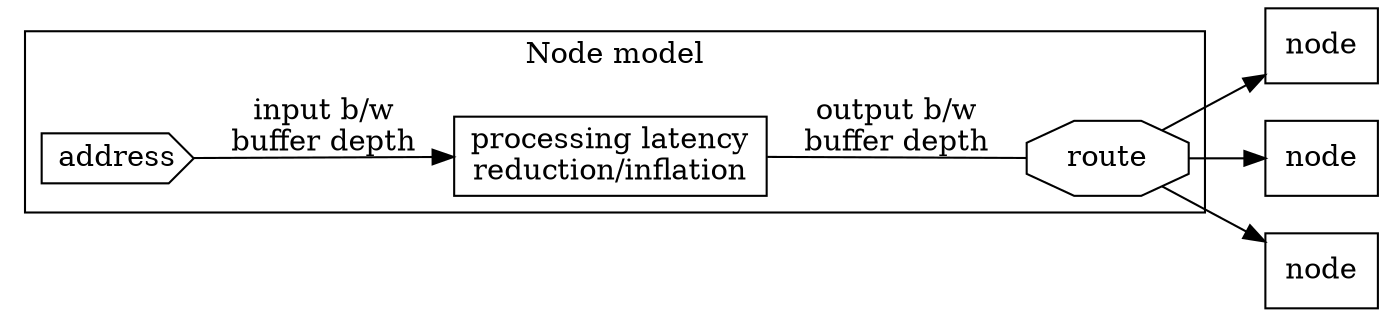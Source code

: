 digraph onenode {
	rankdir=LR;
	
	subgraph cluster_node {
		label="Node model";
		
		input[label="address",shape=cds];
		onenode[shape=box,label="processing latency\nreduction/inflation"];
		output[shape=octagon,label="route"];
	}
	node1[label="node",shape=box];
	node2[label="node",shape=box];
	node3[label="node",shape=box];
	
	input->onenode[label="input b/w\nbuffer depth"];

	onenode->output[label="output b/w\nbuffer depth",dir=none];

	output->node1;
	output->node2;
	output->node3;
}